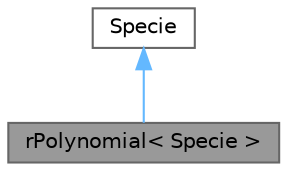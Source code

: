 digraph "rPolynomial&lt; Specie &gt;"
{
 // LATEX_PDF_SIZE
  bgcolor="transparent";
  edge [fontname=Helvetica,fontsize=10,labelfontname=Helvetica,labelfontsize=10];
  node [fontname=Helvetica,fontsize=10,shape=box,height=0.2,width=0.4];
  Node1 [id="Node000001",label="rPolynomial\< Specie \>",height=0.2,width=0.4,color="gray40", fillcolor="grey60", style="filled", fontcolor="black",tooltip="Reciprocal polynomial equation of state for liquids and solids."];
  Node2 -> Node1 [id="edge1_Node000001_Node000002",dir="back",color="steelblue1",style="solid",tooltip=" "];
  Node2 [id="Node000002",label="Specie",height=0.2,width=0.4,color="gray40", fillcolor="white", style="filled",tooltip=" "];
}
